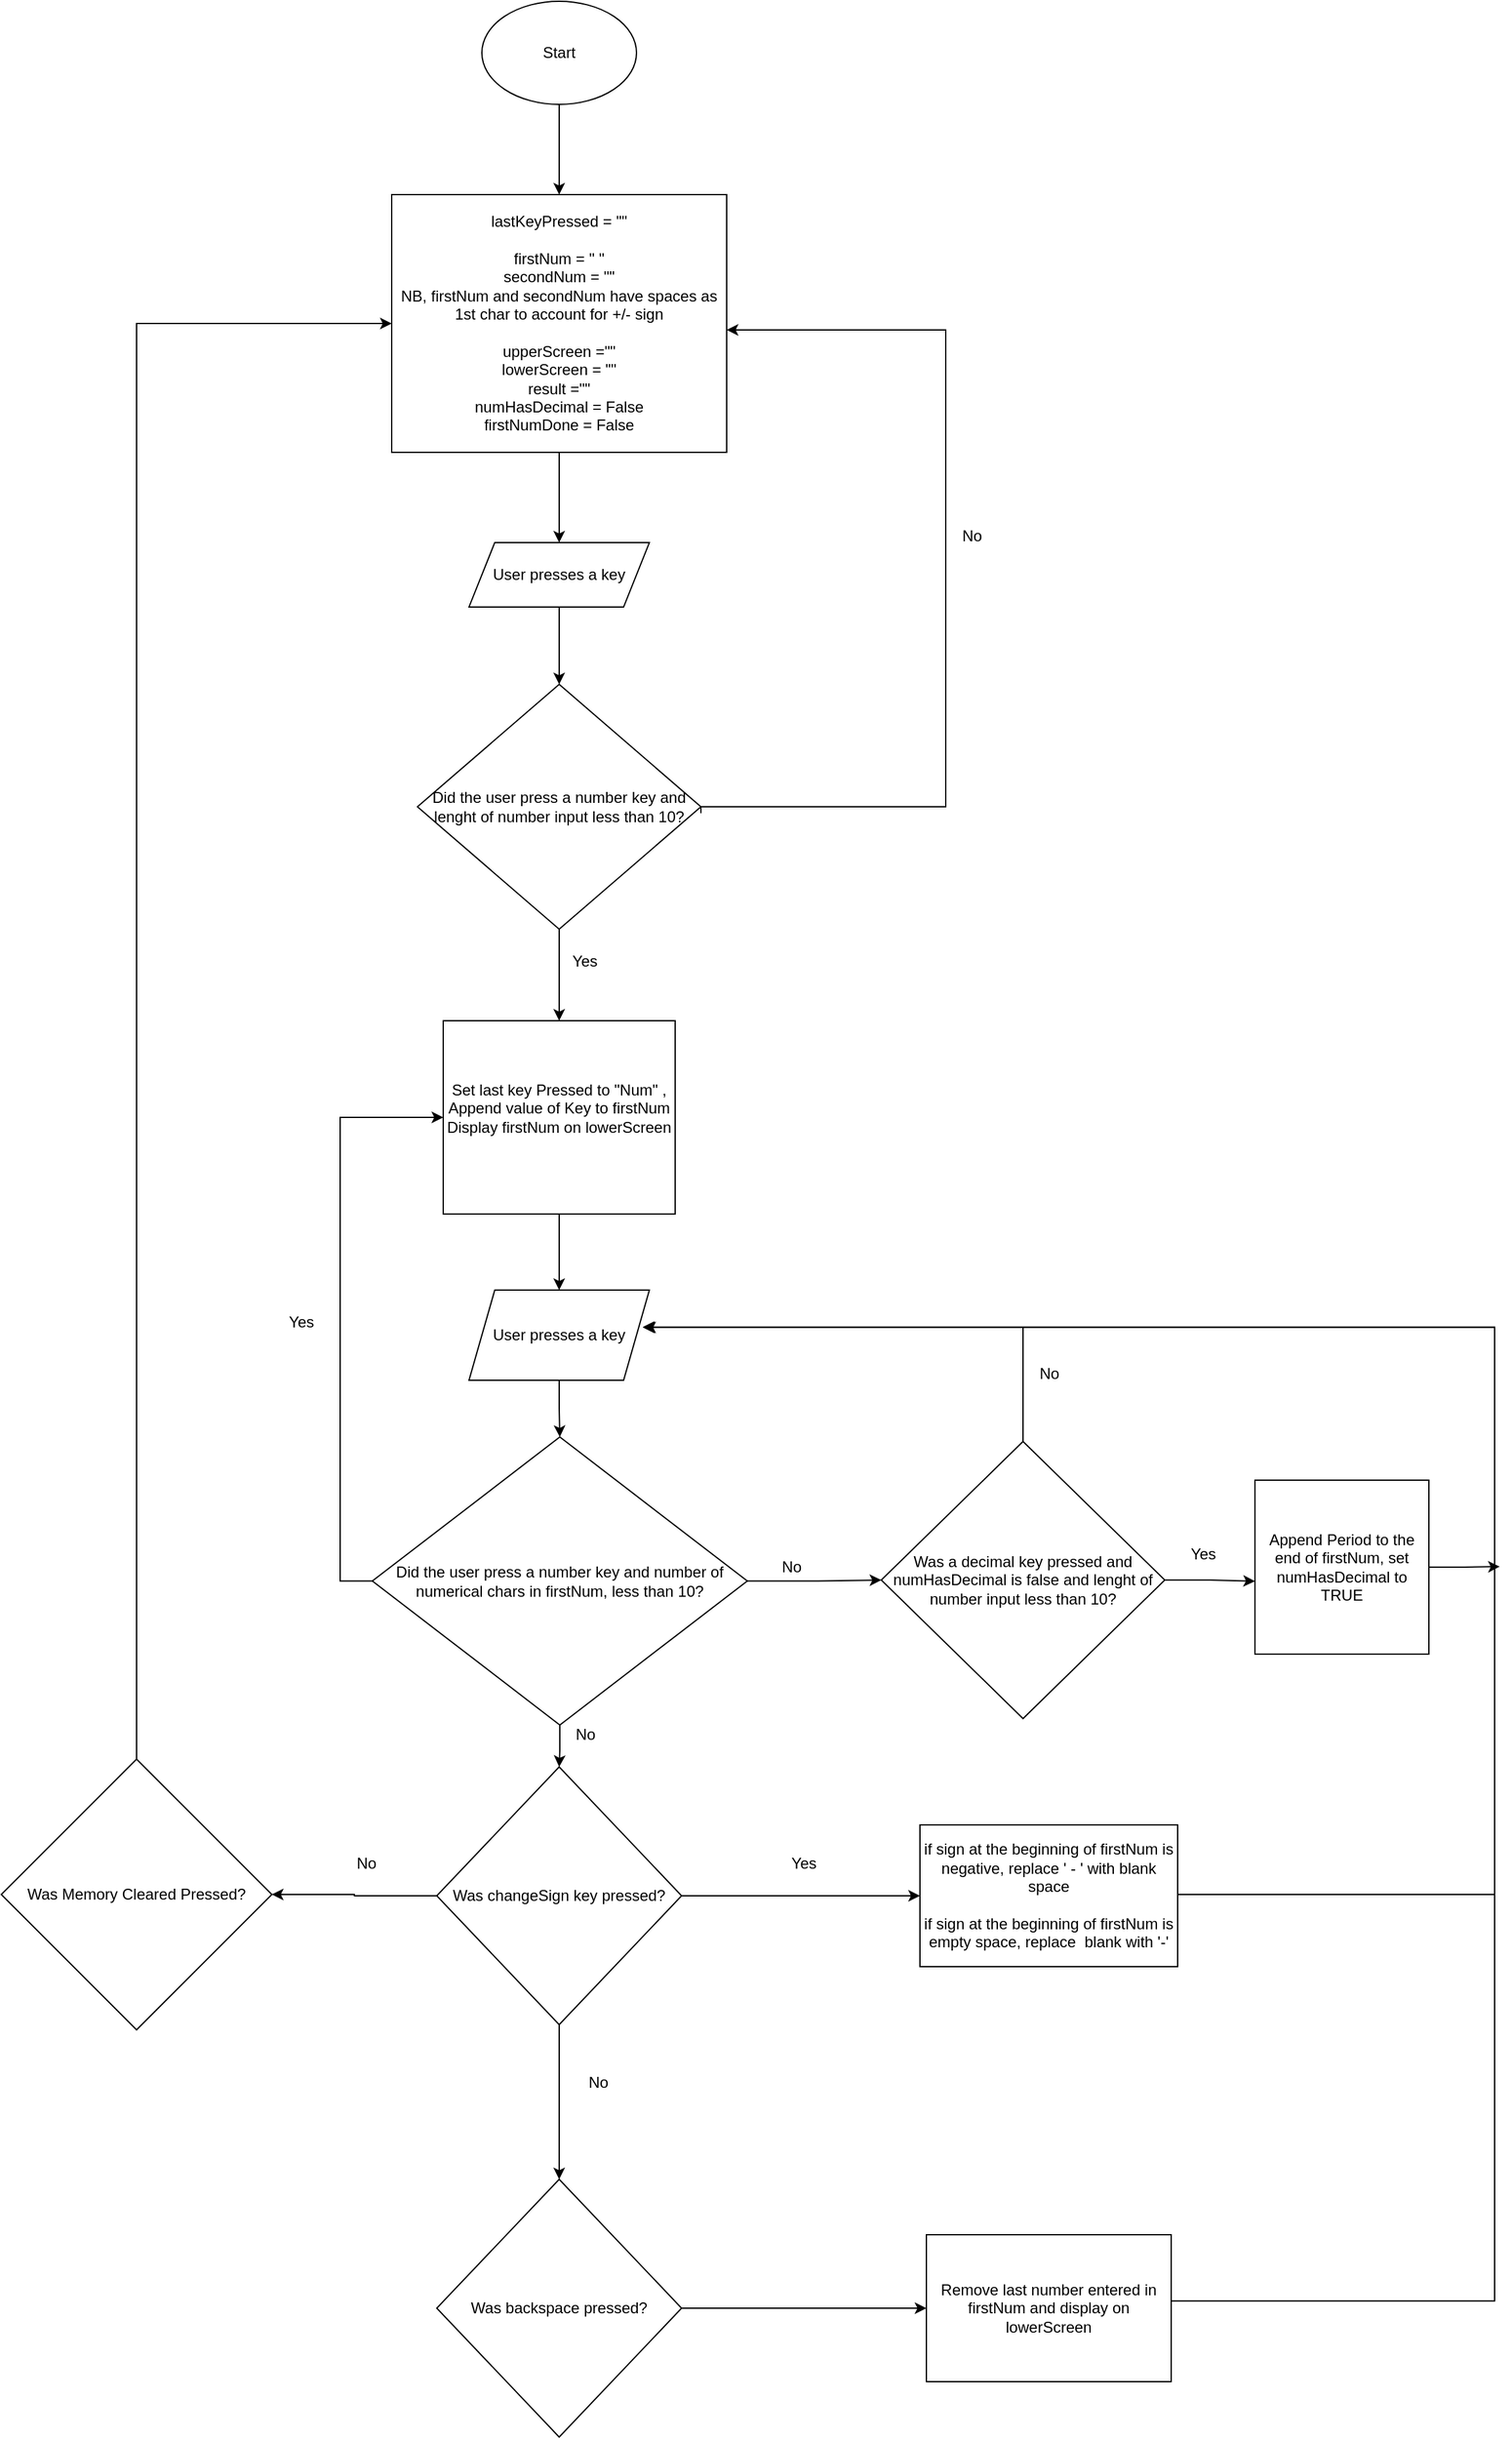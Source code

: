 <mxfile version="22.0.4" type="device">
  <diagram id="C5RBs43oDa-KdzZeNtuy" name="Page-1">
    <mxGraphModel dx="2261" dy="727" grid="1" gridSize="10" guides="1" tooltips="1" connect="1" arrows="1" fold="1" page="1" pageScale="1" pageWidth="827" pageHeight="1169" math="0" shadow="0">
      <root>
        <mxCell id="WIyWlLk6GJQsqaUBKTNV-0" />
        <mxCell id="WIyWlLk6GJQsqaUBKTNV-1" parent="WIyWlLk6GJQsqaUBKTNV-0" />
        <mxCell id="R19-LFNhhZJICQqr1dnN-14" style="edgeStyle=orthogonalEdgeStyle;rounded=0;orthogonalLoop=1;jettySize=auto;html=1;exitX=0.5;exitY=1;exitDx=0;exitDy=0;entryX=0.5;entryY=0;entryDx=0;entryDy=0;" edge="1" parent="WIyWlLk6GJQsqaUBKTNV-1" source="R19-LFNhhZJICQqr1dnN-0" target="R19-LFNhhZJICQqr1dnN-1">
          <mxGeometry relative="1" as="geometry" />
        </mxCell>
        <mxCell id="R19-LFNhhZJICQqr1dnN-0" value="Start" style="ellipse;whiteSpace=wrap;html=1;" vertex="1" parent="WIyWlLk6GJQsqaUBKTNV-1">
          <mxGeometry x="210" y="10" width="120" height="80" as="geometry" />
        </mxCell>
        <mxCell id="R19-LFNhhZJICQqr1dnN-15" style="edgeStyle=orthogonalEdgeStyle;rounded=0;orthogonalLoop=1;jettySize=auto;html=1;exitX=0.5;exitY=1;exitDx=0;exitDy=0;entryX=0.5;entryY=0;entryDx=0;entryDy=0;" edge="1" parent="WIyWlLk6GJQsqaUBKTNV-1" source="R19-LFNhhZJICQqr1dnN-1" target="R19-LFNhhZJICQqr1dnN-2">
          <mxGeometry relative="1" as="geometry" />
        </mxCell>
        <mxCell id="R19-LFNhhZJICQqr1dnN-1" value="&lt;div&gt;lastKeyPressed = &quot;&quot;&lt;/div&gt;&lt;div&gt;&lt;br&gt;&lt;/div&gt;&lt;div&gt;firstNum = &quot; &quot;&lt;br&gt;secondNum = &quot;&quot;&lt;br&gt;NB, firstNum and secondNum have spaces as 1st char to account for +/- sign &lt;br&gt;&lt;/div&gt;&lt;div&gt;&lt;br&gt;&lt;/div&gt;&lt;div&gt;upperScreen =&quot;&quot;&lt;br&gt;lowerScreen = &quot;&quot;&lt;br&gt;result =&quot;&quot;&lt;/div&gt;&lt;div&gt;numHasDecimal = False&lt;/div&gt;&lt;div&gt;firstNumDone = False&lt;br&gt;&lt;/div&gt;" style="rounded=0;whiteSpace=wrap;html=1;" vertex="1" parent="WIyWlLk6GJQsqaUBKTNV-1">
          <mxGeometry x="140" y="160" width="260" height="200" as="geometry" />
        </mxCell>
        <mxCell id="R19-LFNhhZJICQqr1dnN-23" style="edgeStyle=orthogonalEdgeStyle;rounded=0;orthogonalLoop=1;jettySize=auto;html=1;exitX=0.5;exitY=1;exitDx=0;exitDy=0;entryX=0.5;entryY=0;entryDx=0;entryDy=0;" edge="1" parent="WIyWlLk6GJQsqaUBKTNV-1" source="R19-LFNhhZJICQqr1dnN-2" target="R19-LFNhhZJICQqr1dnN-3">
          <mxGeometry relative="1" as="geometry" />
        </mxCell>
        <mxCell id="R19-LFNhhZJICQqr1dnN-2" value="User presses a key" style="shape=parallelogram;perimeter=parallelogramPerimeter;whiteSpace=wrap;html=1;fixedSize=1;" vertex="1" parent="WIyWlLk6GJQsqaUBKTNV-1">
          <mxGeometry x="200" y="430" width="140" height="50" as="geometry" />
        </mxCell>
        <mxCell id="R19-LFNhhZJICQqr1dnN-20" style="edgeStyle=orthogonalEdgeStyle;rounded=0;orthogonalLoop=1;jettySize=auto;html=1;exitX=0.5;exitY=1;exitDx=0;exitDy=0;entryX=0.5;entryY=0;entryDx=0;entryDy=0;" edge="1" parent="WIyWlLk6GJQsqaUBKTNV-1" source="R19-LFNhhZJICQqr1dnN-3" target="R19-LFNhhZJICQqr1dnN-19">
          <mxGeometry relative="1" as="geometry">
            <mxPoint x="264" y="790" as="targetPoint" />
          </mxGeometry>
        </mxCell>
        <mxCell id="R19-LFNhhZJICQqr1dnN-24" style="edgeStyle=orthogonalEdgeStyle;rounded=0;orthogonalLoop=1;jettySize=auto;html=1;exitX=1;exitY=0.5;exitDx=0;exitDy=0;entryX=1;entryY=0.5;entryDx=0;entryDy=0;" edge="1" parent="WIyWlLk6GJQsqaUBKTNV-1">
          <mxGeometry relative="1" as="geometry">
            <mxPoint x="380" y="640" as="sourcePoint" />
            <mxPoint x="400" y="265" as="targetPoint" />
            <Array as="points">
              <mxPoint x="380" y="635" />
              <mxPoint x="570" y="635" />
              <mxPoint x="570" y="265" />
            </Array>
          </mxGeometry>
        </mxCell>
        <mxCell id="R19-LFNhhZJICQqr1dnN-3" value="Did the user press a number key and lenght of number input less than 10?" style="rhombus;whiteSpace=wrap;html=1;" vertex="1" parent="WIyWlLk6GJQsqaUBKTNV-1">
          <mxGeometry x="160" y="540" width="220" height="190" as="geometry" />
        </mxCell>
        <mxCell id="R19-LFNhhZJICQqr1dnN-9" value="No" style="text;html=1;align=center;verticalAlign=middle;resizable=0;points=[];autosize=1;strokeColor=none;fillColor=none;" vertex="1" parent="WIyWlLk6GJQsqaUBKTNV-1">
          <mxGeometry x="570" y="410" width="40" height="30" as="geometry" />
        </mxCell>
        <mxCell id="R19-LFNhhZJICQqr1dnN-26" style="edgeStyle=orthogonalEdgeStyle;rounded=0;orthogonalLoop=1;jettySize=auto;html=1;exitX=0.5;exitY=1;exitDx=0;exitDy=0;entryX=0.5;entryY=0;entryDx=0;entryDy=0;" edge="1" parent="WIyWlLk6GJQsqaUBKTNV-1" source="R19-LFNhhZJICQqr1dnN-19" target="R19-LFNhhZJICQqr1dnN-25">
          <mxGeometry relative="1" as="geometry" />
        </mxCell>
        <mxCell id="R19-LFNhhZJICQqr1dnN-19" value="&lt;div&gt;Set last key Pressed to &quot;Num&quot; ,&lt;/div&gt;&lt;div&gt;Append value of Key to firstNum&lt;br&gt;Display firstNum on lowerScreen&lt;br&gt;&lt;/div&gt;&lt;div&gt;&lt;br&gt;&lt;/div&gt;" style="rounded=0;whiteSpace=wrap;html=1;" vertex="1" parent="WIyWlLk6GJQsqaUBKTNV-1">
          <mxGeometry x="180" y="801" width="180" height="150" as="geometry" />
        </mxCell>
        <mxCell id="R19-LFNhhZJICQqr1dnN-21" value="Yes" style="text;html=1;strokeColor=none;fillColor=none;align=center;verticalAlign=middle;whiteSpace=wrap;rounded=0;" vertex="1" parent="WIyWlLk6GJQsqaUBKTNV-1">
          <mxGeometry x="260" y="740" width="60" height="30" as="geometry" />
        </mxCell>
        <mxCell id="R19-LFNhhZJICQqr1dnN-28" style="edgeStyle=orthogonalEdgeStyle;rounded=0;orthogonalLoop=1;jettySize=auto;html=1;exitX=0.5;exitY=1;exitDx=0;exitDy=0;entryX=0.5;entryY=0;entryDx=0;entryDy=0;" edge="1" parent="WIyWlLk6GJQsqaUBKTNV-1" source="R19-LFNhhZJICQqr1dnN-25" target="R19-LFNhhZJICQqr1dnN-27">
          <mxGeometry relative="1" as="geometry" />
        </mxCell>
        <mxCell id="R19-LFNhhZJICQqr1dnN-25" value="User presses a key" style="shape=parallelogram;perimeter=parallelogramPerimeter;whiteSpace=wrap;html=1;fixedSize=1;" vertex="1" parent="WIyWlLk6GJQsqaUBKTNV-1">
          <mxGeometry x="200" y="1010" width="140" height="70" as="geometry" />
        </mxCell>
        <mxCell id="R19-LFNhhZJICQqr1dnN-29" style="edgeStyle=orthogonalEdgeStyle;rounded=0;orthogonalLoop=1;jettySize=auto;html=1;exitX=0;exitY=0.5;exitDx=0;exitDy=0;entryX=0;entryY=0.5;entryDx=0;entryDy=0;" edge="1" parent="WIyWlLk6GJQsqaUBKTNV-1" source="R19-LFNhhZJICQqr1dnN-27" target="R19-LFNhhZJICQqr1dnN-19">
          <mxGeometry relative="1" as="geometry">
            <Array as="points">
              <mxPoint x="100" y="1235" />
              <mxPoint x="100" y="876" />
            </Array>
          </mxGeometry>
        </mxCell>
        <mxCell id="R19-LFNhhZJICQqr1dnN-33" style="edgeStyle=orthogonalEdgeStyle;rounded=0;orthogonalLoop=1;jettySize=auto;html=1;exitX=1;exitY=0.5;exitDx=0;exitDy=0;entryX=0;entryY=0.5;entryDx=0;entryDy=0;" edge="1" parent="WIyWlLk6GJQsqaUBKTNV-1" source="R19-LFNhhZJICQqr1dnN-27" target="R19-LFNhhZJICQqr1dnN-31">
          <mxGeometry relative="1" as="geometry" />
        </mxCell>
        <mxCell id="R19-LFNhhZJICQqr1dnN-39" style="edgeStyle=orthogonalEdgeStyle;rounded=0;orthogonalLoop=1;jettySize=auto;html=1;exitX=0.5;exitY=1;exitDx=0;exitDy=0;" edge="1" parent="WIyWlLk6GJQsqaUBKTNV-1" source="R19-LFNhhZJICQqr1dnN-27" target="R19-LFNhhZJICQqr1dnN-38">
          <mxGeometry relative="1" as="geometry" />
        </mxCell>
        <mxCell id="R19-LFNhhZJICQqr1dnN-27" value="Did the user press a number key and number of numerical chars in firstNum, less than 10?" style="rhombus;whiteSpace=wrap;html=1;" vertex="1" parent="WIyWlLk6GJQsqaUBKTNV-1">
          <mxGeometry x="125" y="1124" width="291" height="223.5" as="geometry" />
        </mxCell>
        <mxCell id="R19-LFNhhZJICQqr1dnN-30" value="Yes" style="text;html=1;strokeColor=none;fillColor=none;align=center;verticalAlign=middle;whiteSpace=wrap;rounded=0;" vertex="1" parent="WIyWlLk6GJQsqaUBKTNV-1">
          <mxGeometry x="40" y="1020" width="60" height="30" as="geometry" />
        </mxCell>
        <mxCell id="R19-LFNhhZJICQqr1dnN-31" value="Was a decimal key pressed and numHasDecimal is false and lenght of number input less than 10?" style="rhombus;whiteSpace=wrap;html=1;" vertex="1" parent="WIyWlLk6GJQsqaUBKTNV-1">
          <mxGeometry x="520" y="1127.5" width="220" height="215" as="geometry" />
        </mxCell>
        <mxCell id="R19-LFNhhZJICQqr1dnN-34" value="No" style="text;html=1;align=center;verticalAlign=middle;resizable=0;points=[];autosize=1;strokeColor=none;fillColor=none;" vertex="1" parent="WIyWlLk6GJQsqaUBKTNV-1">
          <mxGeometry x="430" y="1210" width="40" height="30" as="geometry" />
        </mxCell>
        <mxCell id="R19-LFNhhZJICQqr1dnN-65" style="edgeStyle=orthogonalEdgeStyle;rounded=0;orthogonalLoop=1;jettySize=auto;html=1;exitX=1;exitY=0.5;exitDx=0;exitDy=0;" edge="1" parent="WIyWlLk6GJQsqaUBKTNV-1" source="R19-LFNhhZJICQqr1dnN-35">
          <mxGeometry relative="1" as="geometry">
            <mxPoint x="1000" y="1224.571" as="targetPoint" />
          </mxGeometry>
        </mxCell>
        <mxCell id="R19-LFNhhZJICQqr1dnN-35" value="Append Period to the end of firstNum, set numHasDecimal to TRUE" style="whiteSpace=wrap;html=1;aspect=fixed;" vertex="1" parent="WIyWlLk6GJQsqaUBKTNV-1">
          <mxGeometry x="810" y="1157.5" width="135" height="135" as="geometry" />
        </mxCell>
        <mxCell id="R19-LFNhhZJICQqr1dnN-36" style="edgeStyle=orthogonalEdgeStyle;rounded=0;orthogonalLoop=1;jettySize=auto;html=1;exitX=1;exitY=0.5;exitDx=0;exitDy=0;entryX=0;entryY=0.581;entryDx=0;entryDy=0;entryPerimeter=0;" edge="1" parent="WIyWlLk6GJQsqaUBKTNV-1" source="R19-LFNhhZJICQqr1dnN-31" target="R19-LFNhhZJICQqr1dnN-35">
          <mxGeometry relative="1" as="geometry" />
        </mxCell>
        <mxCell id="R19-LFNhhZJICQqr1dnN-49" style="edgeStyle=orthogonalEdgeStyle;rounded=0;orthogonalLoop=1;jettySize=auto;html=1;exitX=0;exitY=0.5;exitDx=0;exitDy=0;entryX=1;entryY=0.5;entryDx=0;entryDy=0;" edge="1" parent="WIyWlLk6GJQsqaUBKTNV-1" source="R19-LFNhhZJICQqr1dnN-38" target="R19-LFNhhZJICQqr1dnN-48">
          <mxGeometry relative="1" as="geometry">
            <mxPoint x="100" y="1480" as="targetPoint" />
          </mxGeometry>
        </mxCell>
        <mxCell id="R19-LFNhhZJICQqr1dnN-56" style="edgeStyle=orthogonalEdgeStyle;rounded=0;orthogonalLoop=1;jettySize=auto;html=1;exitX=1;exitY=0.5;exitDx=0;exitDy=0;entryX=0;entryY=0.5;entryDx=0;entryDy=0;" edge="1" parent="WIyWlLk6GJQsqaUBKTNV-1" source="R19-LFNhhZJICQqr1dnN-38" target="R19-LFNhhZJICQqr1dnN-46">
          <mxGeometry relative="1" as="geometry" />
        </mxCell>
        <mxCell id="R19-LFNhhZJICQqr1dnN-57" style="edgeStyle=orthogonalEdgeStyle;rounded=0;orthogonalLoop=1;jettySize=auto;html=1;exitX=0.5;exitY=1;exitDx=0;exitDy=0;entryX=0.5;entryY=0;entryDx=0;entryDy=0;" edge="1" parent="WIyWlLk6GJQsqaUBKTNV-1" source="R19-LFNhhZJICQqr1dnN-38" target="R19-LFNhhZJICQqr1dnN-59">
          <mxGeometry relative="1" as="geometry">
            <mxPoint x="269.529" y="1680" as="targetPoint" />
          </mxGeometry>
        </mxCell>
        <mxCell id="R19-LFNhhZJICQqr1dnN-38" value="Was changeSign key pressed?" style="rhombus;whiteSpace=wrap;html=1;" vertex="1" parent="WIyWlLk6GJQsqaUBKTNV-1">
          <mxGeometry x="175" y="1380" width="190" height="200" as="geometry" />
        </mxCell>
        <mxCell id="R19-LFNhhZJICQqr1dnN-40" value="No" style="text;html=1;align=center;verticalAlign=middle;resizable=0;points=[];autosize=1;strokeColor=none;fillColor=none;" vertex="1" parent="WIyWlLk6GJQsqaUBKTNV-1">
          <mxGeometry x="270" y="1340" width="40" height="30" as="geometry" />
        </mxCell>
        <mxCell id="R19-LFNhhZJICQqr1dnN-42" value="Yes" style="text;html=1;strokeColor=none;fillColor=none;align=center;verticalAlign=middle;whiteSpace=wrap;rounded=0;" vertex="1" parent="WIyWlLk6GJQsqaUBKTNV-1">
          <mxGeometry x="740" y="1200" width="60" height="30" as="geometry" />
        </mxCell>
        <mxCell id="R19-LFNhhZJICQqr1dnN-44" style="edgeStyle=orthogonalEdgeStyle;rounded=0;orthogonalLoop=1;jettySize=auto;html=1;exitX=0.5;exitY=0;exitDx=0;exitDy=0;entryX=0.964;entryY=0.414;entryDx=0;entryDy=0;entryPerimeter=0;" edge="1" parent="WIyWlLk6GJQsqaUBKTNV-1" source="R19-LFNhhZJICQqr1dnN-31" target="R19-LFNhhZJICQqr1dnN-25">
          <mxGeometry relative="1" as="geometry">
            <Array as="points">
              <mxPoint x="630" y="1039" />
            </Array>
          </mxGeometry>
        </mxCell>
        <mxCell id="R19-LFNhhZJICQqr1dnN-45" value="No" style="text;html=1;align=center;verticalAlign=middle;resizable=0;points=[];autosize=1;strokeColor=none;fillColor=none;" vertex="1" parent="WIyWlLk6GJQsqaUBKTNV-1">
          <mxGeometry x="630" y="1060" width="40" height="30" as="geometry" />
        </mxCell>
        <mxCell id="R19-LFNhhZJICQqr1dnN-47" style="edgeStyle=orthogonalEdgeStyle;rounded=0;orthogonalLoop=1;jettySize=auto;html=1;exitX=1;exitY=0.5;exitDx=0;exitDy=0;" edge="1" parent="WIyWlLk6GJQsqaUBKTNV-1">
          <mxGeometry relative="1" as="geometry">
            <mxPoint x="336" y="1039" as="targetPoint" />
            <mxPoint x="746" y="1479" as="sourcePoint" />
            <Array as="points">
              <mxPoint x="996" y="1479" />
              <mxPoint x="996" y="1039" />
            </Array>
          </mxGeometry>
        </mxCell>
        <mxCell id="R19-LFNhhZJICQqr1dnN-46" value="if sign at the beginning of firstNum is negative, replace &#39; - &#39; with blank space&lt;br&gt;&lt;br&gt;if sign at the beginning of firstNum is empty space, replace&amp;nbsp; blank with &#39;-&#39; " style="rounded=0;whiteSpace=wrap;html=1;" vertex="1" parent="WIyWlLk6GJQsqaUBKTNV-1">
          <mxGeometry x="550" y="1425" width="200" height="110" as="geometry" />
        </mxCell>
        <mxCell id="R19-LFNhhZJICQqr1dnN-53" style="edgeStyle=orthogonalEdgeStyle;rounded=0;orthogonalLoop=1;jettySize=auto;html=1;exitX=0.5;exitY=0;exitDx=0;exitDy=0;entryX=0;entryY=0.5;entryDx=0;entryDy=0;" edge="1" parent="WIyWlLk6GJQsqaUBKTNV-1" source="R19-LFNhhZJICQqr1dnN-48" target="R19-LFNhhZJICQqr1dnN-1">
          <mxGeometry relative="1" as="geometry" />
        </mxCell>
        <mxCell id="R19-LFNhhZJICQqr1dnN-48" value="Was Memory Cleared Pressed?" style="rhombus;whiteSpace=wrap;html=1;" vertex="1" parent="WIyWlLk6GJQsqaUBKTNV-1">
          <mxGeometry x="-163" y="1374" width="210" height="210" as="geometry" />
        </mxCell>
        <mxCell id="R19-LFNhhZJICQqr1dnN-50" value="No" style="text;html=1;align=center;verticalAlign=middle;resizable=0;points=[];autosize=1;strokeColor=none;fillColor=none;" vertex="1" parent="WIyWlLk6GJQsqaUBKTNV-1">
          <mxGeometry x="100" y="1440" width="40" height="30" as="geometry" />
        </mxCell>
        <mxCell id="R19-LFNhhZJICQqr1dnN-51" value="Yes" style="text;html=1;strokeColor=none;fillColor=none;align=center;verticalAlign=middle;whiteSpace=wrap;rounded=0;" vertex="1" parent="WIyWlLk6GJQsqaUBKTNV-1">
          <mxGeometry x="430" y="1440" width="60" height="30" as="geometry" />
        </mxCell>
        <mxCell id="R19-LFNhhZJICQqr1dnN-58" value="No" style="text;html=1;align=center;verticalAlign=middle;resizable=0;points=[];autosize=1;strokeColor=none;fillColor=none;" vertex="1" parent="WIyWlLk6GJQsqaUBKTNV-1">
          <mxGeometry x="280" y="1610" width="40" height="30" as="geometry" />
        </mxCell>
        <mxCell id="R19-LFNhhZJICQqr1dnN-61" style="edgeStyle=orthogonalEdgeStyle;rounded=0;orthogonalLoop=1;jettySize=auto;html=1;exitX=1;exitY=0.5;exitDx=0;exitDy=0;" edge="1" parent="WIyWlLk6GJQsqaUBKTNV-1" source="R19-LFNhhZJICQqr1dnN-59" target="R19-LFNhhZJICQqr1dnN-60">
          <mxGeometry relative="1" as="geometry" />
        </mxCell>
        <mxCell id="R19-LFNhhZJICQqr1dnN-59" value="Was backspace pressed?" style="rhombus;whiteSpace=wrap;html=1;" vertex="1" parent="WIyWlLk6GJQsqaUBKTNV-1">
          <mxGeometry x="175" y="1700" width="190" height="200" as="geometry" />
        </mxCell>
        <mxCell id="R19-LFNhhZJICQqr1dnN-66" style="edgeStyle=orthogonalEdgeStyle;rounded=0;orthogonalLoop=1;jettySize=auto;html=1;exitX=0.991;exitY=0.451;exitDx=0;exitDy=0;entryX=0.963;entryY=0.41;entryDx=0;entryDy=0;entryPerimeter=0;exitPerimeter=0;" edge="1" parent="WIyWlLk6GJQsqaUBKTNV-1" source="R19-LFNhhZJICQqr1dnN-60" target="R19-LFNhhZJICQqr1dnN-25">
          <mxGeometry relative="1" as="geometry">
            <mxPoint x="341.86" y="1038.59" as="targetPoint" />
            <mxPoint x="760" y="1794" as="sourcePoint" />
            <Array as="points">
              <mxPoint x="996" y="1794" />
              <mxPoint x="996" y="1039" />
            </Array>
          </mxGeometry>
        </mxCell>
        <mxCell id="R19-LFNhhZJICQqr1dnN-60" value="Remove last number entered in firstNum and display on lowerScreen" style="rounded=0;whiteSpace=wrap;html=1;" vertex="1" parent="WIyWlLk6GJQsqaUBKTNV-1">
          <mxGeometry x="555" y="1743" width="190" height="114" as="geometry" />
        </mxCell>
      </root>
    </mxGraphModel>
  </diagram>
</mxfile>
